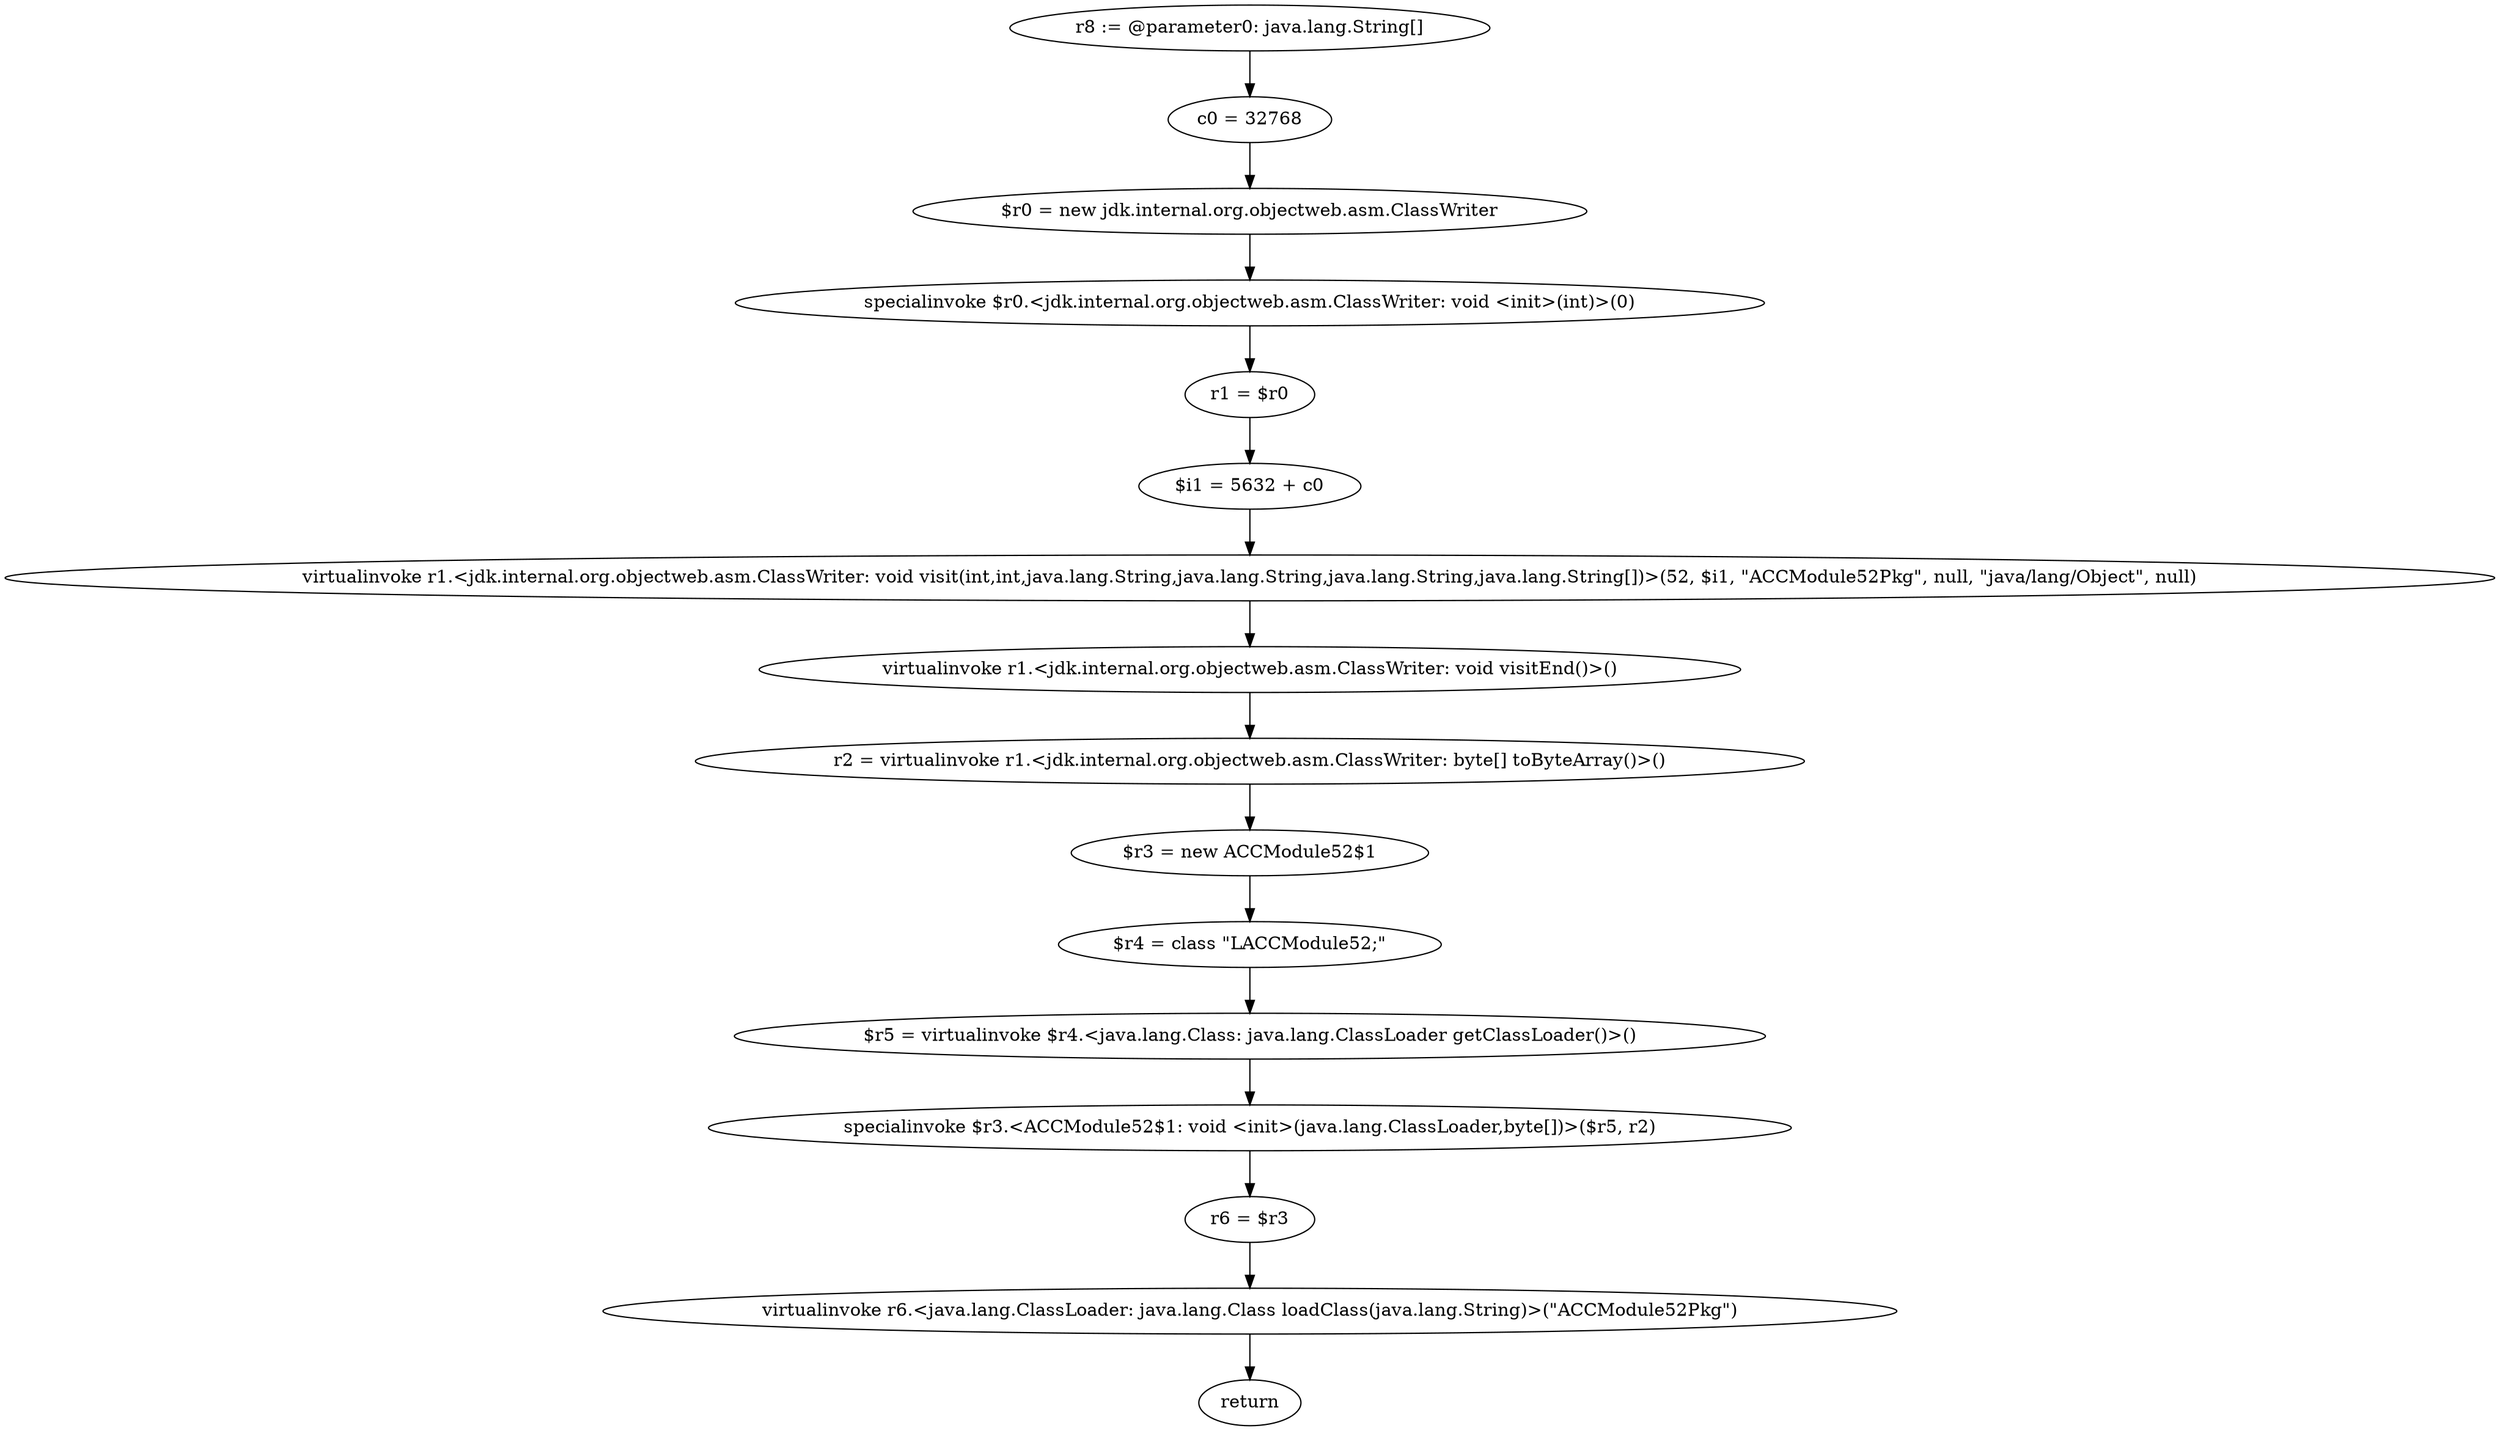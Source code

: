 digraph "unitGraph" {
    "r8 := @parameter0: java.lang.String[]"
    "c0 = 32768"
    "$r0 = new jdk.internal.org.objectweb.asm.ClassWriter"
    "specialinvoke $r0.<jdk.internal.org.objectweb.asm.ClassWriter: void <init>(int)>(0)"
    "r1 = $r0"
    "$i1 = 5632 + c0"
    "virtualinvoke r1.<jdk.internal.org.objectweb.asm.ClassWriter: void visit(int,int,java.lang.String,java.lang.String,java.lang.String,java.lang.String[])>(52, $i1, \"ACCModule52Pkg\", null, \"java/lang/Object\", null)"
    "virtualinvoke r1.<jdk.internal.org.objectweb.asm.ClassWriter: void visitEnd()>()"
    "r2 = virtualinvoke r1.<jdk.internal.org.objectweb.asm.ClassWriter: byte[] toByteArray()>()"
    "$r3 = new ACCModule52$1"
    "$r4 = class \"LACCModule52;\""
    "$r5 = virtualinvoke $r4.<java.lang.Class: java.lang.ClassLoader getClassLoader()>()"
    "specialinvoke $r3.<ACCModule52$1: void <init>(java.lang.ClassLoader,byte[])>($r5, r2)"
    "r6 = $r3"
    "virtualinvoke r6.<java.lang.ClassLoader: java.lang.Class loadClass(java.lang.String)>(\"ACCModule52Pkg\")"
    "return"
    "r8 := @parameter0: java.lang.String[]"->"c0 = 32768";
    "c0 = 32768"->"$r0 = new jdk.internal.org.objectweb.asm.ClassWriter";
    "$r0 = new jdk.internal.org.objectweb.asm.ClassWriter"->"specialinvoke $r0.<jdk.internal.org.objectweb.asm.ClassWriter: void <init>(int)>(0)";
    "specialinvoke $r0.<jdk.internal.org.objectweb.asm.ClassWriter: void <init>(int)>(0)"->"r1 = $r0";
    "r1 = $r0"->"$i1 = 5632 + c0";
    "$i1 = 5632 + c0"->"virtualinvoke r1.<jdk.internal.org.objectweb.asm.ClassWriter: void visit(int,int,java.lang.String,java.lang.String,java.lang.String,java.lang.String[])>(52, $i1, \"ACCModule52Pkg\", null, \"java/lang/Object\", null)";
    "virtualinvoke r1.<jdk.internal.org.objectweb.asm.ClassWriter: void visit(int,int,java.lang.String,java.lang.String,java.lang.String,java.lang.String[])>(52, $i1, \"ACCModule52Pkg\", null, \"java/lang/Object\", null)"->"virtualinvoke r1.<jdk.internal.org.objectweb.asm.ClassWriter: void visitEnd()>()";
    "virtualinvoke r1.<jdk.internal.org.objectweb.asm.ClassWriter: void visitEnd()>()"->"r2 = virtualinvoke r1.<jdk.internal.org.objectweb.asm.ClassWriter: byte[] toByteArray()>()";
    "r2 = virtualinvoke r1.<jdk.internal.org.objectweb.asm.ClassWriter: byte[] toByteArray()>()"->"$r3 = new ACCModule52$1";
    "$r3 = new ACCModule52$1"->"$r4 = class \"LACCModule52;\"";
    "$r4 = class \"LACCModule52;\""->"$r5 = virtualinvoke $r4.<java.lang.Class: java.lang.ClassLoader getClassLoader()>()";
    "$r5 = virtualinvoke $r4.<java.lang.Class: java.lang.ClassLoader getClassLoader()>()"->"specialinvoke $r3.<ACCModule52$1: void <init>(java.lang.ClassLoader,byte[])>($r5, r2)";
    "specialinvoke $r3.<ACCModule52$1: void <init>(java.lang.ClassLoader,byte[])>($r5, r2)"->"r6 = $r3";
    "r6 = $r3"->"virtualinvoke r6.<java.lang.ClassLoader: java.lang.Class loadClass(java.lang.String)>(\"ACCModule52Pkg\")";
    "virtualinvoke r6.<java.lang.ClassLoader: java.lang.Class loadClass(java.lang.String)>(\"ACCModule52Pkg\")"->"return";
}
